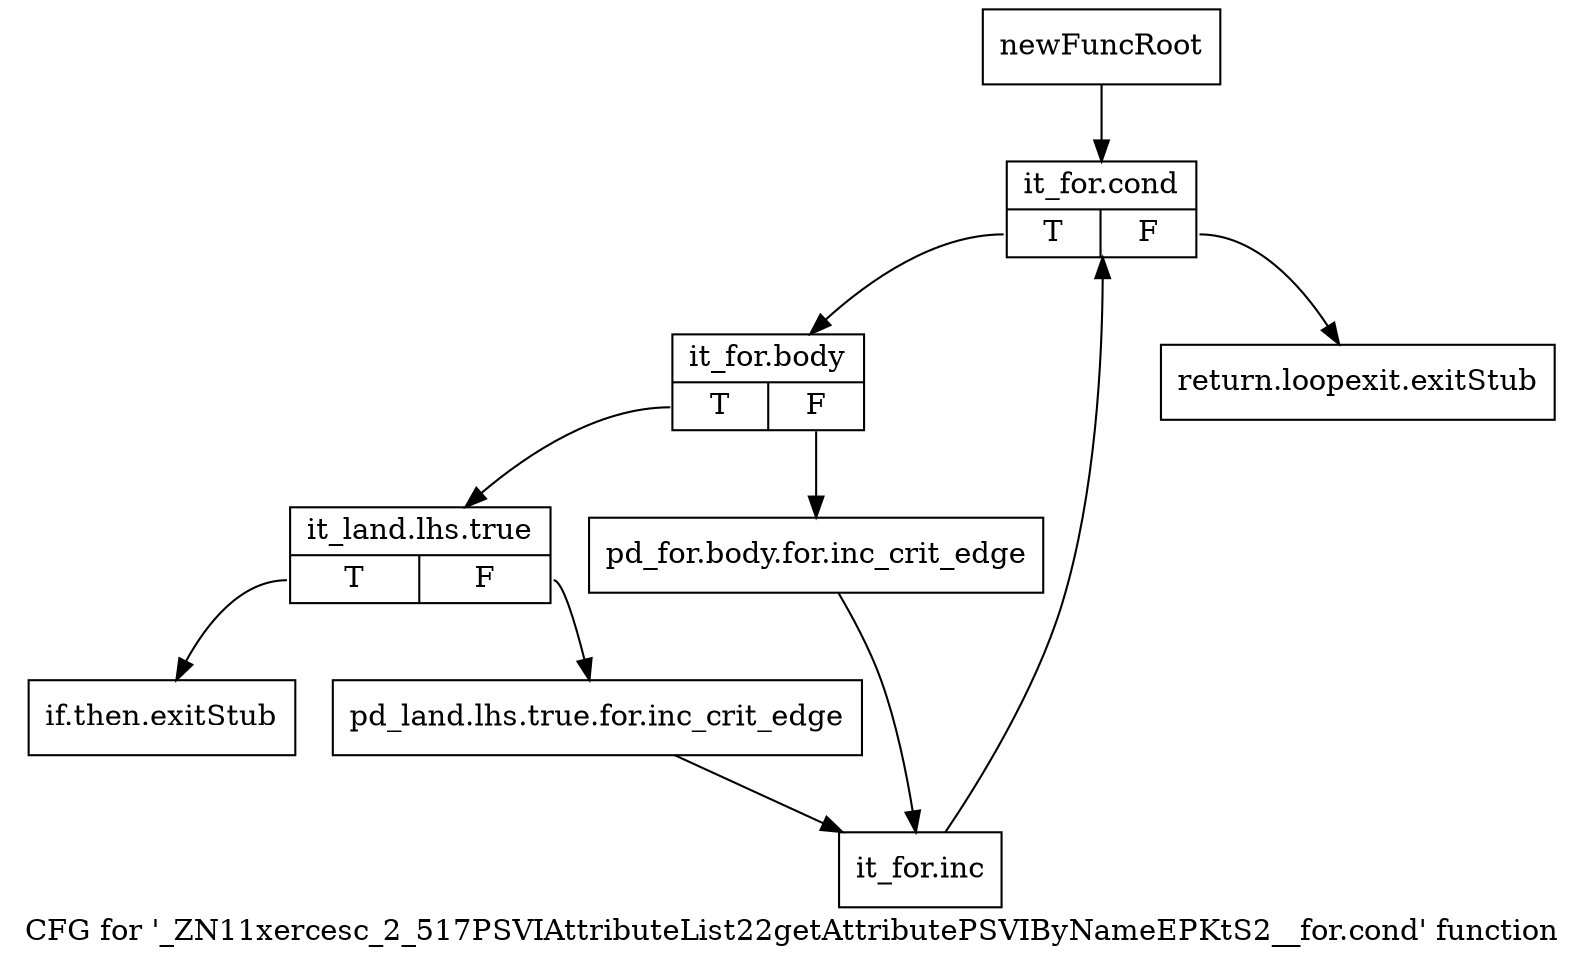 digraph "CFG for '_ZN11xercesc_2_517PSVIAttributeList22getAttributePSVIByNameEPKtS2__for.cond' function" {
	label="CFG for '_ZN11xercesc_2_517PSVIAttributeList22getAttributePSVIByNameEPKtS2__for.cond' function";

	Node0x9904660 [shape=record,label="{newFuncRoot}"];
	Node0x9904660 -> Node0x9904750;
	Node0x99046b0 [shape=record,label="{return.loopexit.exitStub}"];
	Node0x9904700 [shape=record,label="{if.then.exitStub}"];
	Node0x9904750 [shape=record,label="{it_for.cond|{<s0>T|<s1>F}}"];
	Node0x9904750:s0 -> Node0x99047a0;
	Node0x9904750:s1 -> Node0x99046b0;
	Node0x99047a0 [shape=record,label="{it_for.body|{<s0>T|<s1>F}}"];
	Node0x99047a0:s0 -> Node0x9904840;
	Node0x99047a0:s1 -> Node0x99047f0;
	Node0x99047f0 [shape=record,label="{pd_for.body.for.inc_crit_edge}"];
	Node0x99047f0 -> Node0x99048e0;
	Node0x9904840 [shape=record,label="{it_land.lhs.true|{<s0>T|<s1>F}}"];
	Node0x9904840:s0 -> Node0x9904700;
	Node0x9904840:s1 -> Node0x9904890;
	Node0x9904890 [shape=record,label="{pd_land.lhs.true.for.inc_crit_edge}"];
	Node0x9904890 -> Node0x99048e0;
	Node0x99048e0 [shape=record,label="{it_for.inc}"];
	Node0x99048e0 -> Node0x9904750;
}
